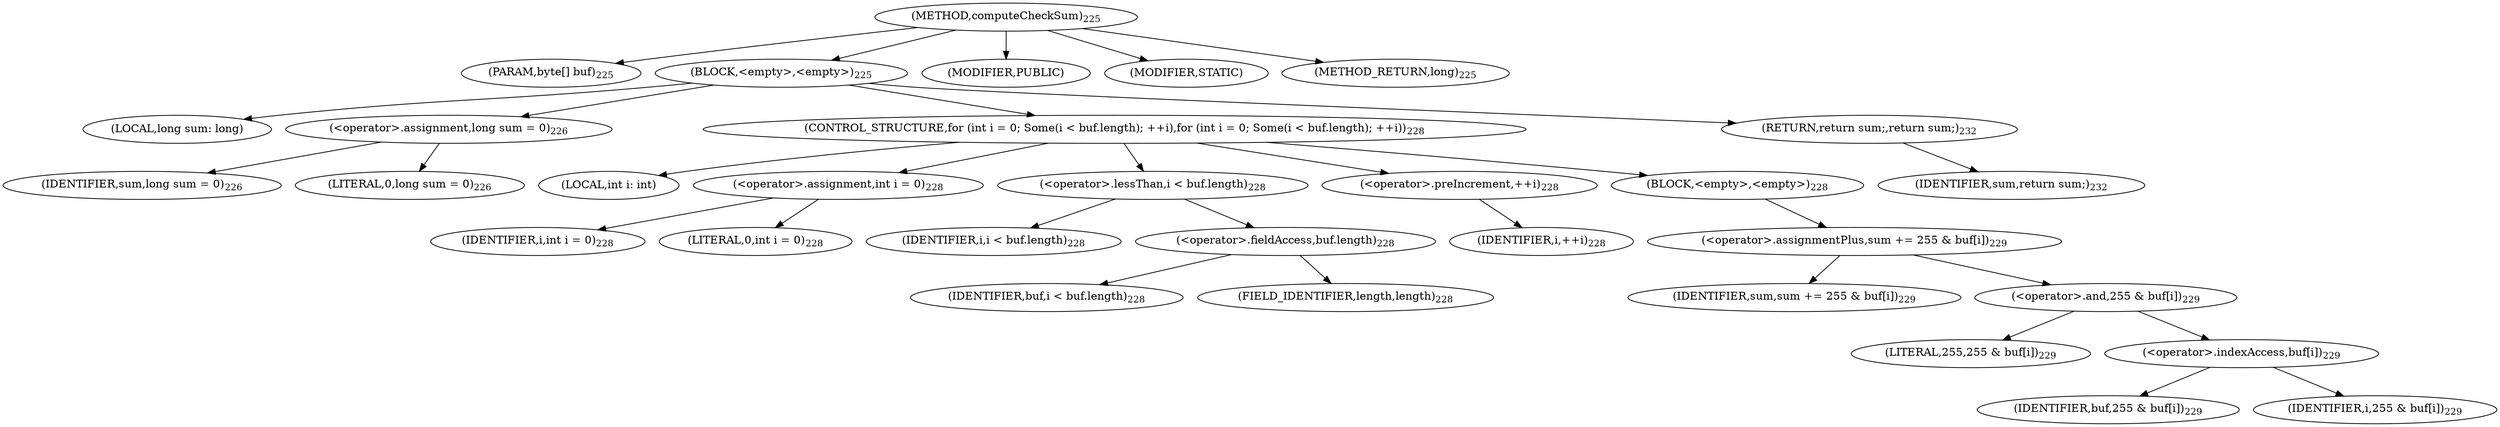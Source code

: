 digraph "computeCheckSum" {  
"393" [label = <(METHOD,computeCheckSum)<SUB>225</SUB>> ]
"394" [label = <(PARAM,byte[] buf)<SUB>225</SUB>> ]
"395" [label = <(BLOCK,&lt;empty&gt;,&lt;empty&gt;)<SUB>225</SUB>> ]
"396" [label = <(LOCAL,long sum: long)> ]
"397" [label = <(&lt;operator&gt;.assignment,long sum = 0)<SUB>226</SUB>> ]
"398" [label = <(IDENTIFIER,sum,long sum = 0)<SUB>226</SUB>> ]
"399" [label = <(LITERAL,0,long sum = 0)<SUB>226</SUB>> ]
"400" [label = <(CONTROL_STRUCTURE,for (int i = 0; Some(i &lt; buf.length); ++i),for (int i = 0; Some(i &lt; buf.length); ++i))<SUB>228</SUB>> ]
"401" [label = <(LOCAL,int i: int)> ]
"402" [label = <(&lt;operator&gt;.assignment,int i = 0)<SUB>228</SUB>> ]
"403" [label = <(IDENTIFIER,i,int i = 0)<SUB>228</SUB>> ]
"404" [label = <(LITERAL,0,int i = 0)<SUB>228</SUB>> ]
"405" [label = <(&lt;operator&gt;.lessThan,i &lt; buf.length)<SUB>228</SUB>> ]
"406" [label = <(IDENTIFIER,i,i &lt; buf.length)<SUB>228</SUB>> ]
"407" [label = <(&lt;operator&gt;.fieldAccess,buf.length)<SUB>228</SUB>> ]
"408" [label = <(IDENTIFIER,buf,i &lt; buf.length)<SUB>228</SUB>> ]
"409" [label = <(FIELD_IDENTIFIER,length,length)<SUB>228</SUB>> ]
"410" [label = <(&lt;operator&gt;.preIncrement,++i)<SUB>228</SUB>> ]
"411" [label = <(IDENTIFIER,i,++i)<SUB>228</SUB>> ]
"412" [label = <(BLOCK,&lt;empty&gt;,&lt;empty&gt;)<SUB>228</SUB>> ]
"413" [label = <(&lt;operator&gt;.assignmentPlus,sum += 255 &amp; buf[i])<SUB>229</SUB>> ]
"414" [label = <(IDENTIFIER,sum,sum += 255 &amp; buf[i])<SUB>229</SUB>> ]
"415" [label = <(&lt;operator&gt;.and,255 &amp; buf[i])<SUB>229</SUB>> ]
"416" [label = <(LITERAL,255,255 &amp; buf[i])<SUB>229</SUB>> ]
"417" [label = <(&lt;operator&gt;.indexAccess,buf[i])<SUB>229</SUB>> ]
"418" [label = <(IDENTIFIER,buf,255 &amp; buf[i])<SUB>229</SUB>> ]
"419" [label = <(IDENTIFIER,i,255 &amp; buf[i])<SUB>229</SUB>> ]
"420" [label = <(RETURN,return sum;,return sum;)<SUB>232</SUB>> ]
"421" [label = <(IDENTIFIER,sum,return sum;)<SUB>232</SUB>> ]
"422" [label = <(MODIFIER,PUBLIC)> ]
"423" [label = <(MODIFIER,STATIC)> ]
"424" [label = <(METHOD_RETURN,long)<SUB>225</SUB>> ]
  "393" -> "394" 
  "393" -> "395" 
  "393" -> "422" 
  "393" -> "423" 
  "393" -> "424" 
  "395" -> "396" 
  "395" -> "397" 
  "395" -> "400" 
  "395" -> "420" 
  "397" -> "398" 
  "397" -> "399" 
  "400" -> "401" 
  "400" -> "402" 
  "400" -> "405" 
  "400" -> "410" 
  "400" -> "412" 
  "402" -> "403" 
  "402" -> "404" 
  "405" -> "406" 
  "405" -> "407" 
  "407" -> "408" 
  "407" -> "409" 
  "410" -> "411" 
  "412" -> "413" 
  "413" -> "414" 
  "413" -> "415" 
  "415" -> "416" 
  "415" -> "417" 
  "417" -> "418" 
  "417" -> "419" 
  "420" -> "421" 
}
